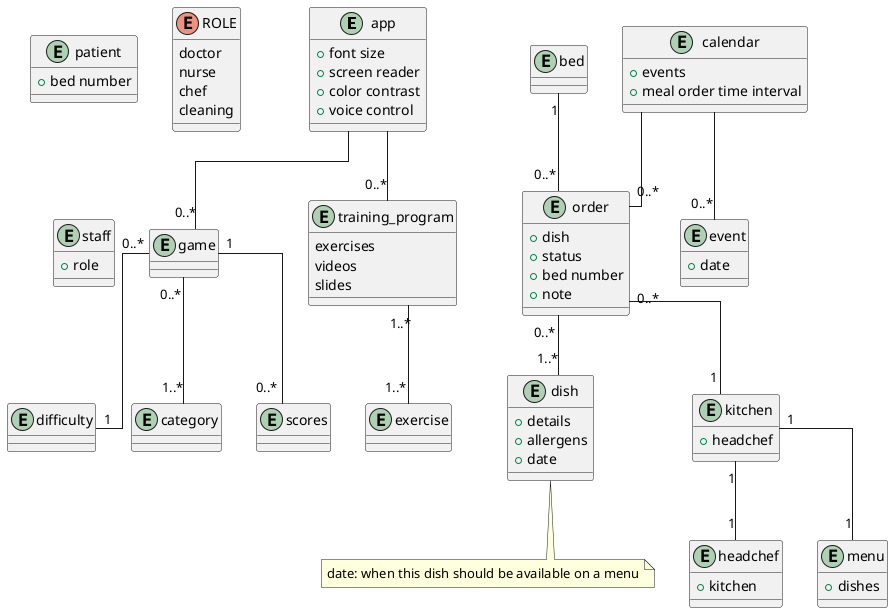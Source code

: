 /'

    Domain model for Patient Assist Project - SYSDAT F25 

    Crow's Foot Notation:
        Type 	        Symbol
        
        Zero or One 	|o--
        Exactly One 	||--
        Zero or Many 	}o--
        One or Many 	}|--

'/

@startuml
/'!theme cerulean'/
skinparam linetype ortho

entity app {
    +font size
    +screen reader
    +color contrast
    +voice control
}

entity patient {
    +bed number
}

entity bed {
    
}

entity order {
    +dish
    +status
    +bed number
    +note
}

entity dish {
    +details
    +allergens
    +date
}
note bottom: date: when this dish should be available on a menu

entity kitchen {
    +headchef
}

entity game {
}

entity difficulty {
}

entity category {
}

entity scores {
}

entity headchef {
    +kitchen
}

entity menu {
    +dishes
}

entity calendar {
    +events
    +meal order time interval
}

entity event {
    +date
}

enum ROLE {
    doctor
    nurse
    chef
    cleaning
}

entity staff {
    +role
}

entity training_program {
    exercises
    videos
    slides
}

entity exercise {
}

/' 

    RELATIONS
    
'/

bed "1" -- "0..*" order
order "0..*" -- "1..*" dish
order "0..*" -- "1" kitchen

game "0..*" -- "1" difficulty
game "0..*" -- "1..*" category
game "1" -- "0..*" scores

kitchen "1" -- "1" menu
kitchen "1" -- "1" headchef

calendar -- "0..*" event
calendar -- "0..*" order

training_program "1..*" -- "1..*" exercise

app -- "0..*" game
app -- "0..*" training_program

/' 

    NOTES 
    
'/

@enduml
